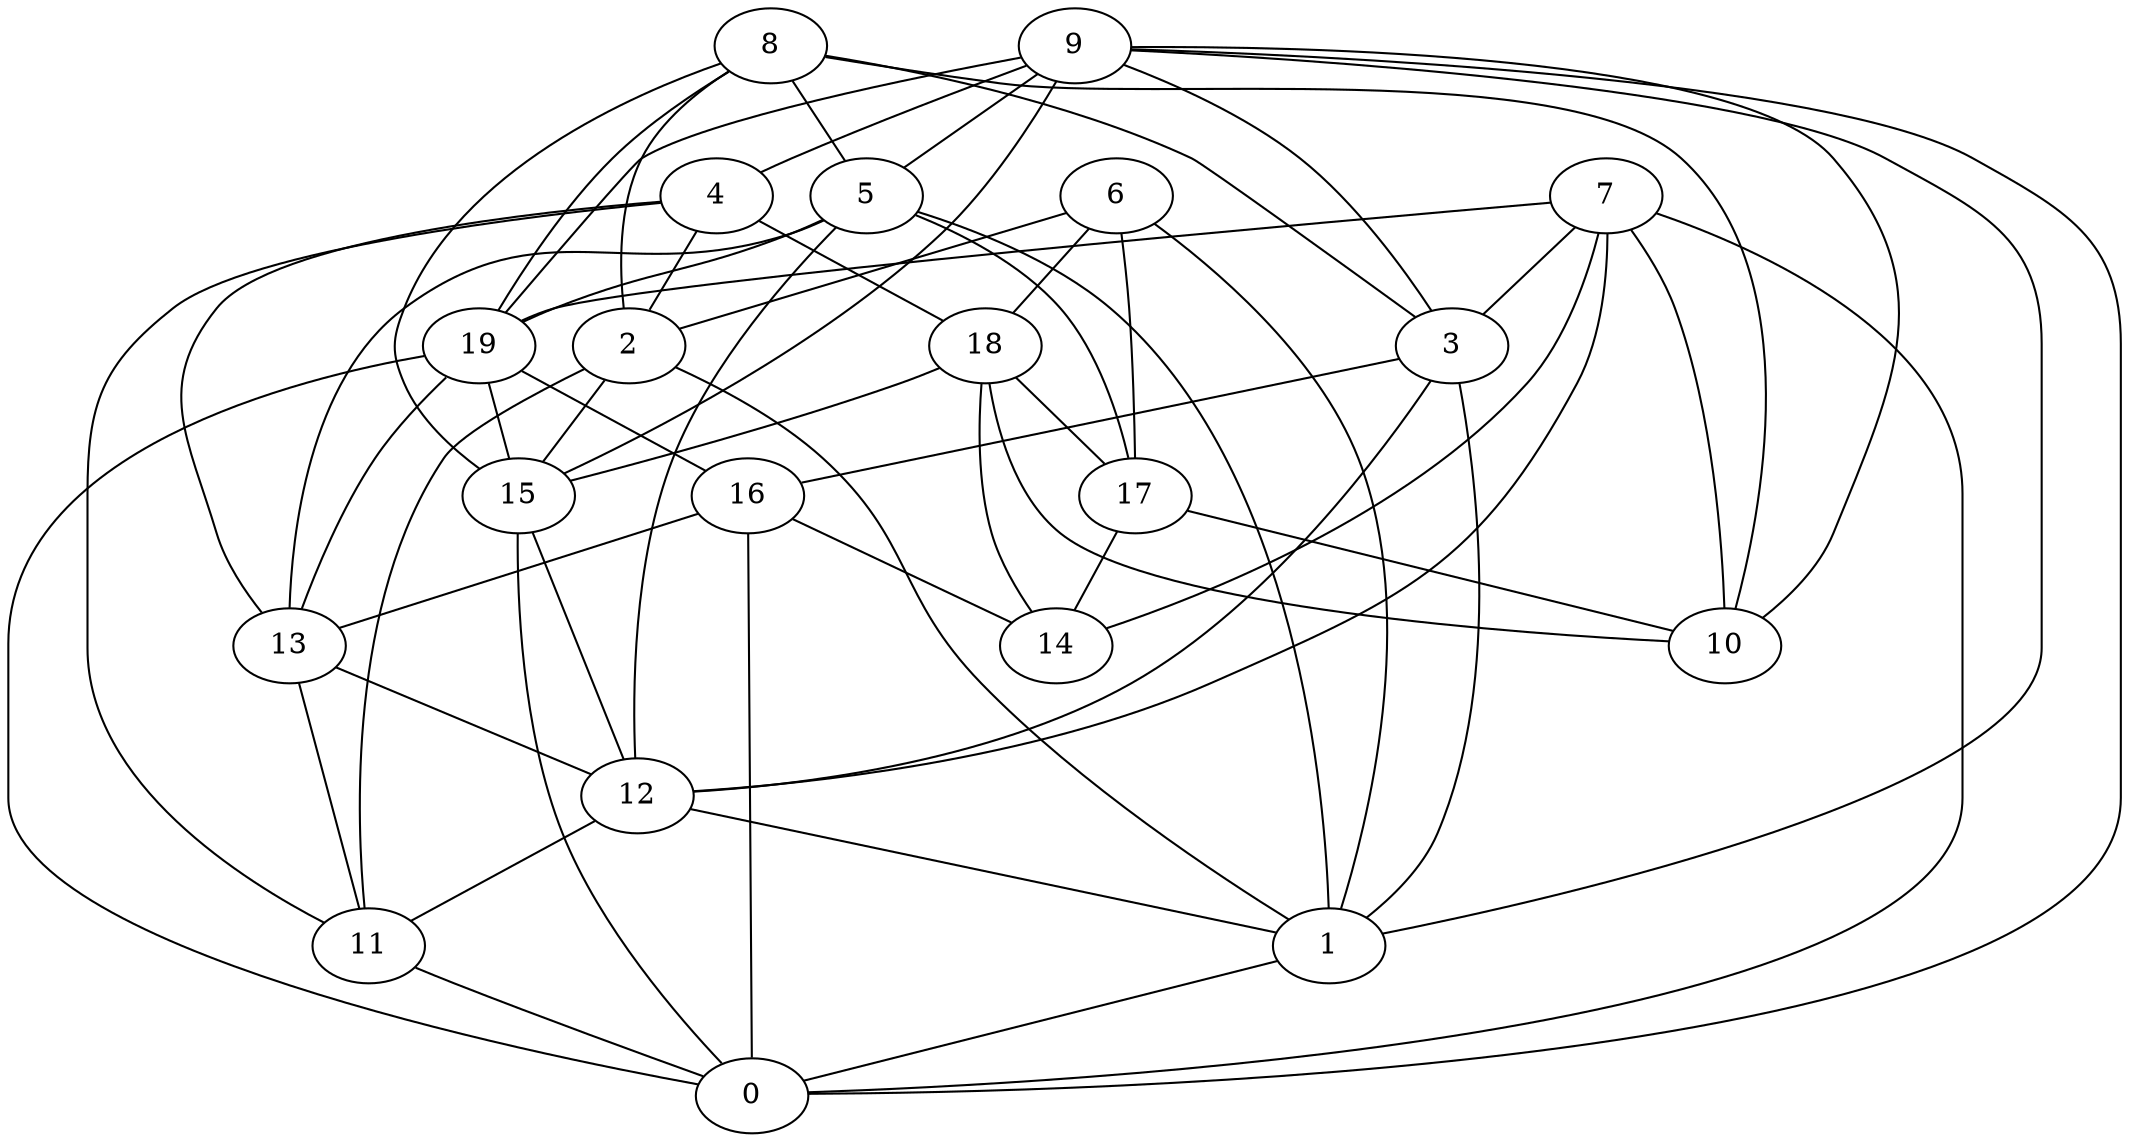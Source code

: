 digraph GG_graph {

subgraph G_graph {
edge [color = black]
"4" -> "2" [dir = none]
"15" -> "0" [dir = none]
"5" -> "12" [dir = none]
"5" -> "13" [dir = none]
"16" -> "13" [dir = none]
"3" -> "12" [dir = none]
"8" -> "10" [dir = none]
"8" -> "2" [dir = none]
"8" -> "5" [dir = none]
"2" -> "11" [dir = none]
"6" -> "18" [dir = none]
"19" -> "0" [dir = none]
"19" -> "13" [dir = none]
"9" -> "3" [dir = none]
"12" -> "1" [dir = none]
"18" -> "14" [dir = none]
"18" -> "10" [dir = none]
"7" -> "0" [dir = none]
"17" -> "10" [dir = none]
"9" -> "1" [dir = none]
"13" -> "12" [dir = none]
"3" -> "1" [dir = none]
"9" -> "4" [dir = none]
"5" -> "17" [dir = none]
"5" -> "19" [dir = none]
"3" -> "16" [dir = none]
"16" -> "0" [dir = none]
"1" -> "0" [dir = none]
"9" -> "15" [dir = none]
"11" -> "0" [dir = none]
"9" -> "5" [dir = none]
"4" -> "13" [dir = none]
"15" -> "12" [dir = none]
"9" -> "10" [dir = none]
"9" -> "19" [dir = none]
"2" -> "15" [dir = none]
"7" -> "3" [dir = none]
"7" -> "14" [dir = none]
"9" -> "0" [dir = none]
"4" -> "18" [dir = none]
"4" -> "11" [dir = none]
"7" -> "12" [dir = none]
"13" -> "11" [dir = none]
"8" -> "3" [dir = none]
"12" -> "11" [dir = none]
"18" -> "15" [dir = none]
"6" -> "2" [dir = none]
"19" -> "15" [dir = none]
"18" -> "17" [dir = none]
"2" -> "1" [dir = none]
"17" -> "14" [dir = none]
"8" -> "15" [dir = none]
"7" -> "10" [dir = none]
"7" -> "19" [dir = none]
"5" -> "1" [dir = none]
"6" -> "1" [dir = none]
"6" -> "17" [dir = none]
"19" -> "16" [dir = none]
"16" -> "14" [dir = none]
"8" -> "19" [dir = none]
}

}
